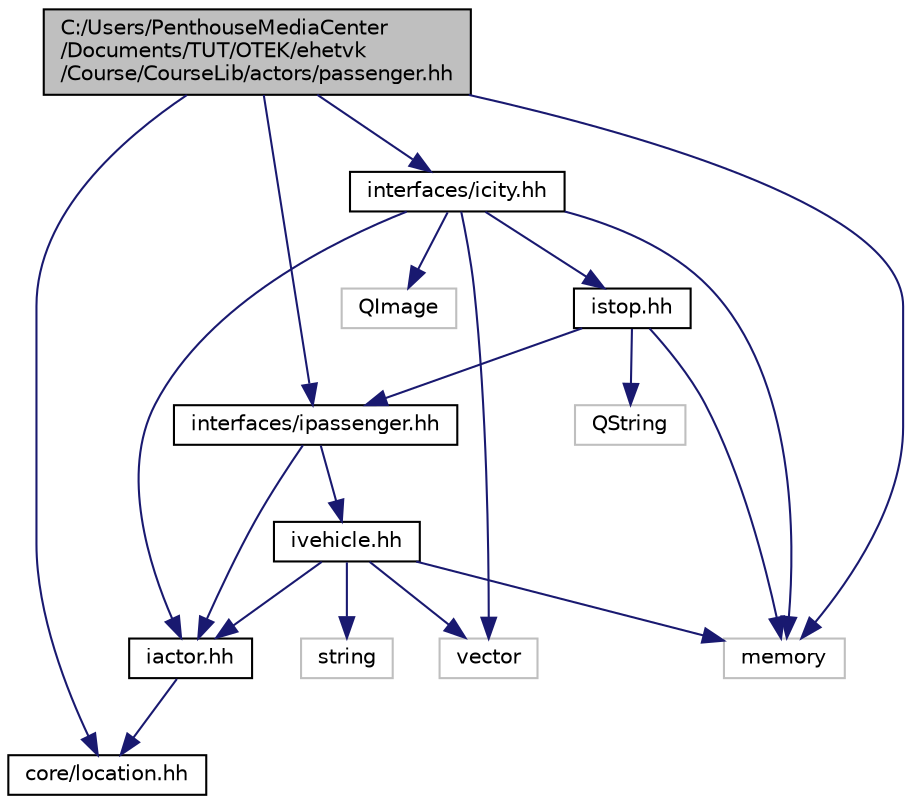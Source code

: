 digraph "C:/Users/PenthouseMediaCenter/Documents/TUT/OTEK/ehetvk/Course/CourseLib/actors/passenger.hh"
{
 // LATEX_PDF_SIZE
  edge [fontname="Helvetica",fontsize="10",labelfontname="Helvetica",labelfontsize="10"];
  node [fontname="Helvetica",fontsize="10",shape=record];
  Node1 [label="C:/Users/PenthouseMediaCenter\l/Documents/TUT/OTEK/ehetvk\l/Course/CourseLib/actors/passenger.hh",height=0.2,width=0.4,color="black", fillcolor="grey75", style="filled", fontcolor="black",tooltip=" "];
  Node1 -> Node2 [color="midnightblue",fontsize="10",style="solid",fontname="Helvetica"];
  Node2 [label="interfaces/ipassenger.hh",height=0.2,width=0.4,color="black", fillcolor="white", style="filled",URL="$ipassenger_8hh.html",tooltip="Defines interface that represents the passengers operations."];
  Node2 -> Node3 [color="midnightblue",fontsize="10",style="solid",fontname="Helvetica"];
  Node3 [label="iactor.hh",height=0.2,width=0.4,color="black", fillcolor="white", style="filled",URL="$iactor_8hh.html",tooltip="Defines a single actor (= an object acting in the game), operations describe the interface."];
  Node3 -> Node4 [color="midnightblue",fontsize="10",style="solid",fontname="Helvetica"];
  Node4 [label="core/location.hh",height=0.2,width=0.4,color="black", fillcolor="white", style="filled",URL="$location_8hh.html",tooltip="Defines a class that contains methods for handling location. (coordinates)"];
  Node2 -> Node5 [color="midnightblue",fontsize="10",style="solid",fontname="Helvetica"];
  Node5 [label="ivehicle.hh",height=0.2,width=0.4,color="black", fillcolor="white", style="filled",URL="$ivehicle_8hh.html",tooltip="Defines an interface that desribes operations of the vericle."];
  Node5 -> Node3 [color="midnightblue",fontsize="10",style="solid",fontname="Helvetica"];
  Node5 -> Node6 [color="midnightblue",fontsize="10",style="solid",fontname="Helvetica"];
  Node6 [label="string",height=0.2,width=0.4,color="grey75", fillcolor="white", style="filled",tooltip=" "];
  Node5 -> Node7 [color="midnightblue",fontsize="10",style="solid",fontname="Helvetica"];
  Node7 [label="vector",height=0.2,width=0.4,color="grey75", fillcolor="white", style="filled",tooltip=" "];
  Node5 -> Node8 [color="midnightblue",fontsize="10",style="solid",fontname="Helvetica"];
  Node8 [label="memory",height=0.2,width=0.4,color="grey75", fillcolor="white", style="filled",tooltip=" "];
  Node1 -> Node9 [color="midnightblue",fontsize="10",style="solid",fontname="Helvetica"];
  Node9 [label="interfaces/icity.hh",height=0.2,width=0.4,color="black", fillcolor="white", style="filled",URL="$icity_8hh.html",tooltip="Defines an interface that reperesents the city's operations."];
  Node9 -> Node3 [color="midnightblue",fontsize="10",style="solid",fontname="Helvetica"];
  Node9 -> Node10 [color="midnightblue",fontsize="10",style="solid",fontname="Helvetica"];
  Node10 [label="istop.hh",height=0.2,width=0.4,color="black", fillcolor="white", style="filled",URL="$istop_8hh.html",tooltip="Defines an interface that describes stops operations."];
  Node10 -> Node2 [color="midnightblue",fontsize="10",style="solid",fontname="Helvetica"];
  Node10 -> Node8 [color="midnightblue",fontsize="10",style="solid",fontname="Helvetica"];
  Node10 -> Node11 [color="midnightblue",fontsize="10",style="solid",fontname="Helvetica"];
  Node11 [label="QString",height=0.2,width=0.4,color="grey75", fillcolor="white", style="filled",tooltip=" "];
  Node9 -> Node8 [color="midnightblue",fontsize="10",style="solid",fontname="Helvetica"];
  Node9 -> Node7 [color="midnightblue",fontsize="10",style="solid",fontname="Helvetica"];
  Node9 -> Node12 [color="midnightblue",fontsize="10",style="solid",fontname="Helvetica"];
  Node12 [label="QImage",height=0.2,width=0.4,color="grey75", fillcolor="white", style="filled",tooltip=" "];
  Node1 -> Node4 [color="midnightblue",fontsize="10",style="solid",fontname="Helvetica"];
  Node1 -> Node8 [color="midnightblue",fontsize="10",style="solid",fontname="Helvetica"];
}

